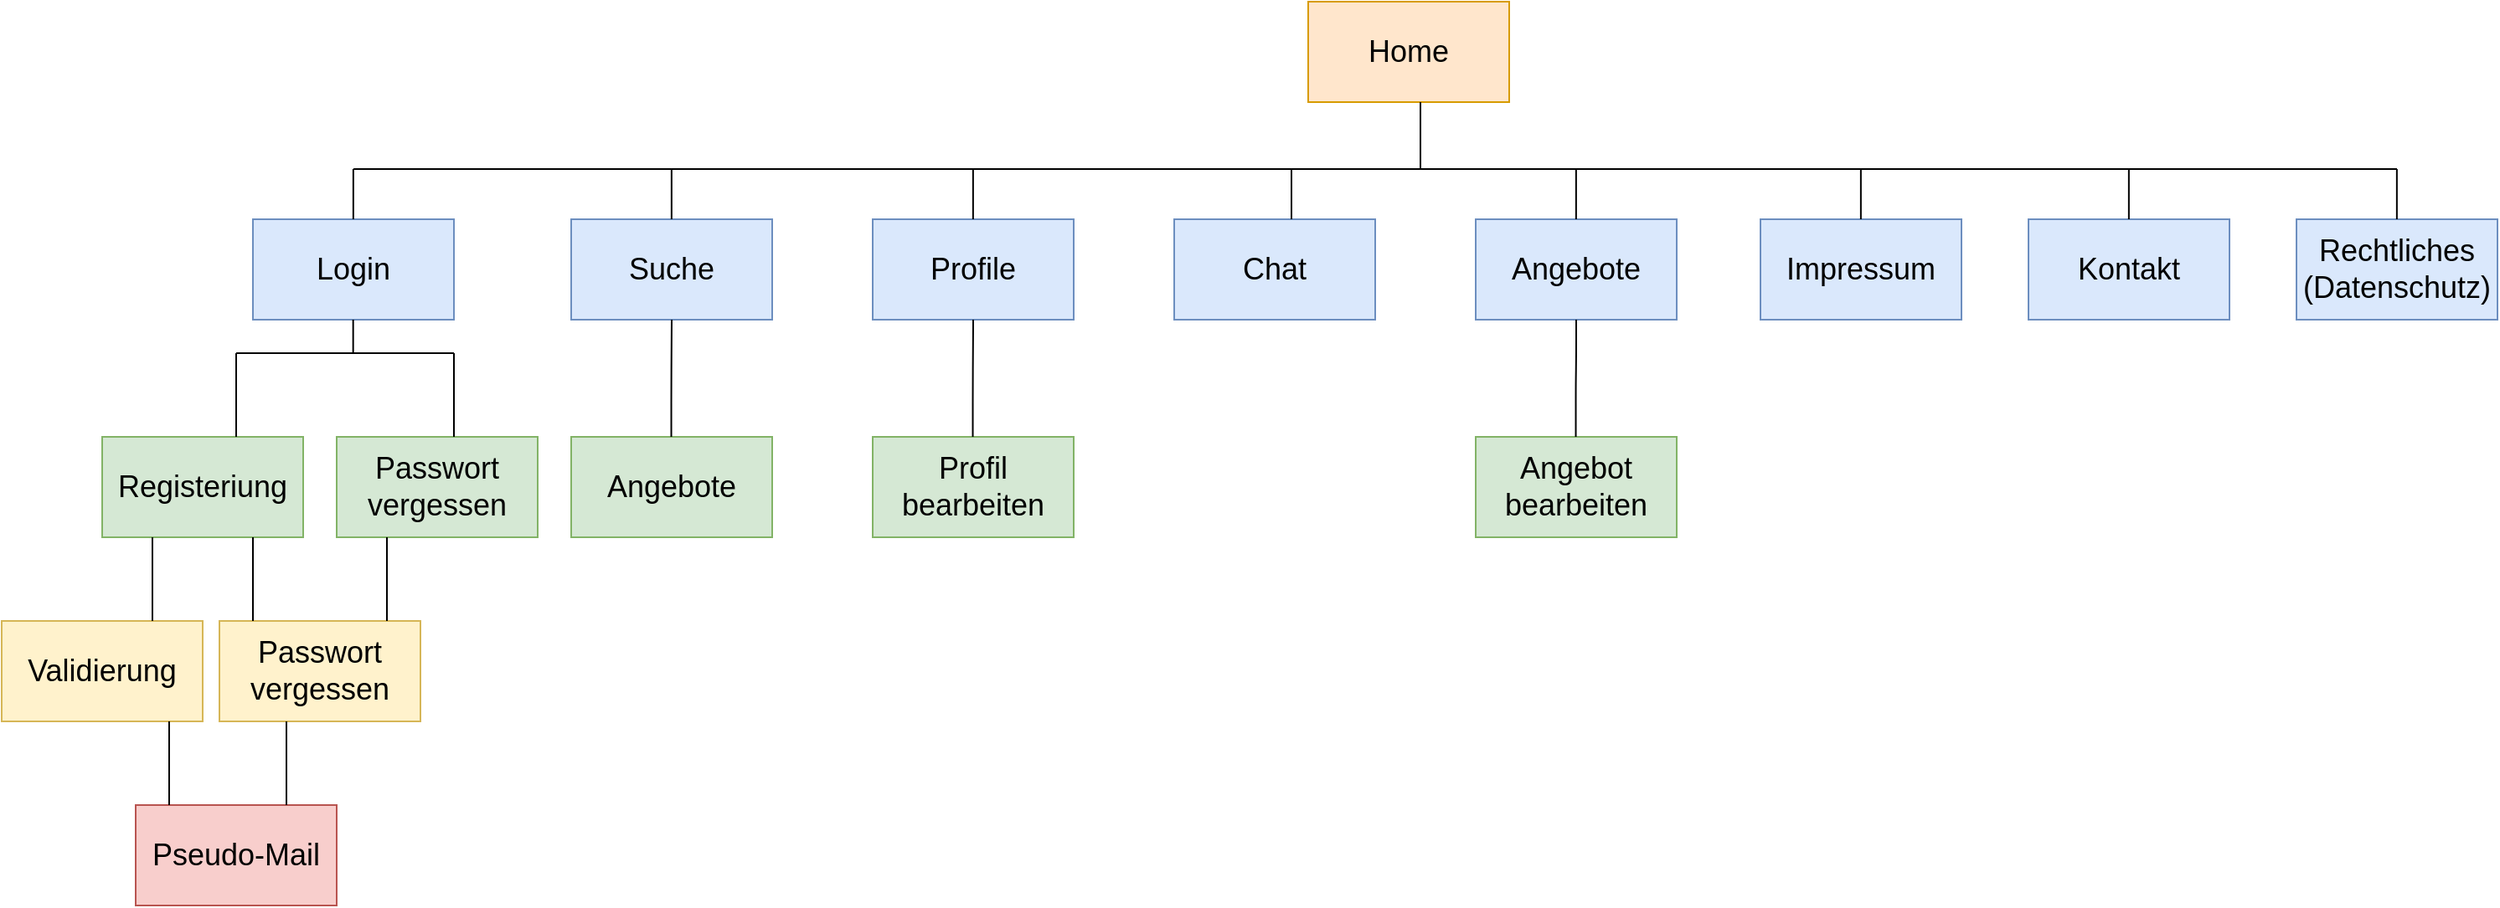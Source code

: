 <mxfile version="13.5.5" type="device"><diagram id="5hOMi4Wbrx62xTixSDHL" name="Page-1"><mxGraphModel dx="2108" dy="1222" grid="1" gridSize="10" guides="1" tooltips="1" connect="1" arrows="1" fold="1" page="1" pageScale="1" pageWidth="1654" pageHeight="1169" math="0" shadow="0"><root><mxCell id="0"/><mxCell id="1" parent="0"/><mxCell id="PP1_gBIOd8uhh5gkM7Vg-1" value="&lt;font style=&quot;font-size: 18px;&quot;&gt;Home&lt;/font&gt;" style="rounded=0;whiteSpace=wrap;html=1;fillColor=#ffe6cc;strokeColor=#d79b00;fontSize=18;" parent="1" vertex="1"><mxGeometry x="830" y="30" width="120" height="60" as="geometry"/></mxCell><mxCell id="PP1_gBIOd8uhh5gkM7Vg-2" value="Suche" style="rounded=0;whiteSpace=wrap;html=1;fillColor=#dae8fc;strokeColor=#6c8ebf;fontStyle=0;fontSize=18;" parent="1" vertex="1"><mxGeometry x="390" y="160" width="120" height="60" as="geometry"/></mxCell><mxCell id="PP1_gBIOd8uhh5gkM7Vg-3" value="Profile" style="rounded=0;whiteSpace=wrap;html=1;fillColor=#dae8fc;strokeColor=#6c8ebf;fontStyle=0;fontSize=18;" parent="1" vertex="1"><mxGeometry x="570" y="160" width="120" height="60" as="geometry"/></mxCell><mxCell id="PP1_gBIOd8uhh5gkM7Vg-4" value="Chat" style="rounded=0;whiteSpace=wrap;html=1;fillColor=#dae8fc;strokeColor=#6c8ebf;fontStyle=0;fontSize=18;" parent="1" vertex="1"><mxGeometry x="750" y="160" width="120" height="60" as="geometry"/></mxCell><mxCell id="PP1_gBIOd8uhh5gkM7Vg-5" value="Angebote" style="rounded=0;whiteSpace=wrap;html=1;fillColor=#dae8fc;strokeColor=#6c8ebf;fontStyle=0;fontSize=18;" parent="1" vertex="1"><mxGeometry x="930" y="160" width="120" height="60" as="geometry"/></mxCell><mxCell id="PP1_gBIOd8uhh5gkM7Vg-6" value="Impressum" style="rounded=0;whiteSpace=wrap;html=1;fillColor=#dae8fc;strokeColor=#6c8ebf;fontStyle=0;fontSize=18;" parent="1" vertex="1"><mxGeometry x="1100" y="160" width="120" height="60" as="geometry"/></mxCell><mxCell id="PP1_gBIOd8uhh5gkM7Vg-7" value="Kontakt" style="rounded=0;whiteSpace=wrap;html=1;fillColor=#dae8fc;strokeColor=#6c8ebf;fontStyle=0;fontSize=18;" parent="1" vertex="1"><mxGeometry x="1260" y="160" width="120" height="60" as="geometry"/></mxCell><mxCell id="PP1_gBIOd8uhh5gkM7Vg-8" value="Rechtliches (Datenschutz)" style="rounded=0;whiteSpace=wrap;html=1;fillColor=#dae8fc;strokeColor=#6c8ebf;fontStyle=0;fontSize=18;" parent="1" vertex="1"><mxGeometry x="1420" y="160" width="120" height="60" as="geometry"/></mxCell><mxCell id="PP1_gBIOd8uhh5gkM7Vg-9" value="Login" style="rounded=0;whiteSpace=wrap;html=1;fillColor=#dae8fc;strokeColor=#6c8ebf;fontStyle=0;fontSize=18;" parent="1" vertex="1"><mxGeometry x="200" y="160" width="120" height="60" as="geometry"/></mxCell><mxCell id="PP1_gBIOd8uhh5gkM7Vg-10" style="edgeStyle=orthogonalEdgeStyle;rounded=0;orthogonalLoop=1;jettySize=auto;html=1;exitX=0.5;exitY=1;exitDx=0;exitDy=0;fontSize=18;" parent="1" source="PP1_gBIOd8uhh5gkM7Vg-1" target="PP1_gBIOd8uhh5gkM7Vg-1" edge="1"><mxGeometry relative="1" as="geometry"/></mxCell><mxCell id="PP1_gBIOd8uhh5gkM7Vg-12" value="" style="endArrow=none;html=1;strokeColor=#000000;fontStyle=0;fontSize=18;" parent="1" edge="1"><mxGeometry width="50" height="50" relative="1" as="geometry"><mxPoint x="260" y="130" as="sourcePoint"/><mxPoint x="1480" y="130" as="targetPoint"/></mxGeometry></mxCell><mxCell id="PP1_gBIOd8uhh5gkM7Vg-14" value="" style="endArrow=none;html=1;strokeColor=#000000;fontStyle=0;fontSize=18;" parent="1" edge="1"><mxGeometry width="50" height="50" relative="1" as="geometry"><mxPoint x="259.93" y="160" as="sourcePoint"/><mxPoint x="259.93" y="130" as="targetPoint"/></mxGeometry></mxCell><mxCell id="PP1_gBIOd8uhh5gkM7Vg-16" value="" style="endArrow=none;html=1;strokeColor=#000000;fontStyle=0;fontSize=18;" parent="1" edge="1"><mxGeometry width="50" height="50" relative="1" as="geometry"><mxPoint x="449.93" y="160" as="sourcePoint"/><mxPoint x="449.93" y="130" as="targetPoint"/></mxGeometry></mxCell><mxCell id="PP1_gBIOd8uhh5gkM7Vg-17" value="" style="endArrow=none;html=1;strokeColor=#000000;fontStyle=0;fontSize=18;" parent="1" edge="1"><mxGeometry width="50" height="50" relative="1" as="geometry"><mxPoint x="629.93" y="160" as="sourcePoint"/><mxPoint x="629.93" y="130" as="targetPoint"/></mxGeometry></mxCell><mxCell id="PP1_gBIOd8uhh5gkM7Vg-18" value="" style="endArrow=none;html=1;strokeColor=#000000;fontStyle=0;fontSize=18;" parent="1" edge="1"><mxGeometry width="50" height="50" relative="1" as="geometry"><mxPoint x="820" y="160" as="sourcePoint"/><mxPoint x="820" y="130" as="targetPoint"/></mxGeometry></mxCell><mxCell id="PP1_gBIOd8uhh5gkM7Vg-19" value="" style="endArrow=none;html=1;strokeColor=#000000;fontStyle=0;fontSize=18;" parent="1" edge="1"><mxGeometry width="50" height="50" relative="1" as="geometry"><mxPoint x="989.93" y="160" as="sourcePoint"/><mxPoint x="989.93" y="130" as="targetPoint"/><Array as="points"><mxPoint x="989.93" y="140"/></Array></mxGeometry></mxCell><mxCell id="PP1_gBIOd8uhh5gkM7Vg-20" value="" style="endArrow=none;html=1;strokeColor=#000000;fontSize=18;" parent="1" edge="1"><mxGeometry width="50" height="50" relative="1" as="geometry"><mxPoint x="897" y="130" as="sourcePoint"/><mxPoint x="897" y="90" as="targetPoint"/></mxGeometry></mxCell><mxCell id="PP1_gBIOd8uhh5gkM7Vg-21" value="" style="endArrow=none;html=1;strokeColor=#000000;fontStyle=0;fontSize=18;" parent="1" edge="1"><mxGeometry width="50" height="50" relative="1" as="geometry"><mxPoint x="1159.93" y="160" as="sourcePoint"/><mxPoint x="1159.93" y="130" as="targetPoint"/><Array as="points"><mxPoint x="1159.93" y="140"/></Array></mxGeometry></mxCell><mxCell id="PP1_gBIOd8uhh5gkM7Vg-22" value="" style="endArrow=none;html=1;strokeColor=#000000;fontStyle=0;fontSize=18;" parent="1" edge="1"><mxGeometry width="50" height="50" relative="1" as="geometry"><mxPoint x="1319.93" y="160" as="sourcePoint"/><mxPoint x="1319.93" y="130" as="targetPoint"/><Array as="points"><mxPoint x="1319.93" y="140"/></Array></mxGeometry></mxCell><mxCell id="PP1_gBIOd8uhh5gkM7Vg-23" value="" style="endArrow=none;html=1;strokeColor=#000000;fontStyle=0;fontSize=18;" parent="1" edge="1"><mxGeometry width="50" height="50" relative="1" as="geometry"><mxPoint x="1479.93" y="160" as="sourcePoint"/><mxPoint x="1479.93" y="130" as="targetPoint"/><Array as="points"><mxPoint x="1479.93" y="140"/></Array></mxGeometry></mxCell><mxCell id="PP1_gBIOd8uhh5gkM7Vg-24" value="Registeriung" style="rounded=0;whiteSpace=wrap;html=1;fontSize=18;fillColor=#d5e8d4;strokeColor=#82b366;" parent="1" vertex="1"><mxGeometry x="110" y="290" width="120" height="60" as="geometry"/></mxCell><mxCell id="PP1_gBIOd8uhh5gkM7Vg-25" value="Passwort&lt;br&gt;vergessen" style="rounded=0;whiteSpace=wrap;html=1;fontSize=18;fillColor=#d5e8d4;strokeColor=#82b366;" parent="1" vertex="1"><mxGeometry x="250" y="290" width="120" height="60" as="geometry"/></mxCell><mxCell id="PP1_gBIOd8uhh5gkM7Vg-26" value="Angebote" style="rounded=0;whiteSpace=wrap;html=1;fontSize=18;fillColor=#d5e8d4;strokeColor=#82b366;" parent="1" vertex="1"><mxGeometry x="390" y="290" width="120" height="60" as="geometry"/></mxCell><mxCell id="PP1_gBIOd8uhh5gkM7Vg-27" value="Profil bearbeiten" style="rounded=0;whiteSpace=wrap;html=1;fontSize=18;fillColor=#d5e8d4;strokeColor=#82b366;" parent="1" vertex="1"><mxGeometry x="570" y="290" width="120" height="60" as="geometry"/></mxCell><mxCell id="PP1_gBIOd8uhh5gkM7Vg-28" value="Angebot bearbeiten" style="rounded=0;whiteSpace=wrap;html=1;fontSize=18;fillColor=#d5e8d4;strokeColor=#82b366;" parent="1" vertex="1"><mxGeometry x="930" y="290" width="120" height="60" as="geometry"/></mxCell><mxCell id="PP1_gBIOd8uhh5gkM7Vg-29" value="" style="endArrow=none;html=1;strokeColor=#000000;fontStyle=0;fontSize=18;" parent="1" edge="1"><mxGeometry width="50" height="50" relative="1" as="geometry"><mxPoint x="190.0" y="290" as="sourcePoint"/><mxPoint x="190" y="240" as="targetPoint"/></mxGeometry></mxCell><mxCell id="PP1_gBIOd8uhh5gkM7Vg-30" value="" style="endArrow=none;html=1;strokeColor=#000000;fontStyle=0;fontSize=18;" parent="1" edge="1"><mxGeometry width="50" height="50" relative="1" as="geometry"><mxPoint x="190" y="240" as="sourcePoint"/><mxPoint x="320" y="240" as="targetPoint"/><Array as="points"><mxPoint x="220" y="240"/></Array></mxGeometry></mxCell><mxCell id="PP1_gBIOd8uhh5gkM7Vg-32" value="" style="endArrow=none;html=1;strokeColor=#000000;fontStyle=0;fontSize=18;" parent="1" edge="1"><mxGeometry width="50" height="50" relative="1" as="geometry"><mxPoint x="320" y="240" as="sourcePoint"/><mxPoint x="320" y="290" as="targetPoint"/><Array as="points"><mxPoint x="320" y="260"/></Array></mxGeometry></mxCell><mxCell id="PP1_gBIOd8uhh5gkM7Vg-33" value="" style="endArrow=none;html=1;strokeColor=#000000;fontStyle=0;fontSize=18;" parent="1" edge="1"><mxGeometry width="50" height="50" relative="1" as="geometry"><mxPoint x="259.83" y="220" as="sourcePoint"/><mxPoint x="260" y="240" as="targetPoint"/><Array as="points"><mxPoint x="259.83" y="240"/></Array></mxGeometry></mxCell><mxCell id="PP1_gBIOd8uhh5gkM7Vg-34" value="" style="endArrow=none;html=1;strokeColor=#000000;fontStyle=0;fontSize=18;exitX=0.5;exitY=1;exitDx=0;exitDy=0;" parent="1" source="PP1_gBIOd8uhh5gkM7Vg-2" edge="1"><mxGeometry width="50" height="50" relative="1" as="geometry"><mxPoint x="449.76" y="240" as="sourcePoint"/><mxPoint x="449.76" y="290" as="targetPoint"/><Array as="points"><mxPoint x="449.76" y="260"/></Array></mxGeometry></mxCell><mxCell id="PP1_gBIOd8uhh5gkM7Vg-35" value="" style="endArrow=none;html=1;strokeColor=#000000;fontStyle=0;fontSize=18;exitX=0.5;exitY=1;exitDx=0;exitDy=0;" parent="1" edge="1"><mxGeometry width="50" height="50" relative="1" as="geometry"><mxPoint x="630" y="220" as="sourcePoint"/><mxPoint x="629.76" y="290" as="targetPoint"/><Array as="points"><mxPoint x="629.76" y="260"/></Array></mxGeometry></mxCell><mxCell id="PP1_gBIOd8uhh5gkM7Vg-36" value="" style="endArrow=none;html=1;strokeColor=#000000;fontStyle=0;fontSize=18;exitX=0.5;exitY=1;exitDx=0;exitDy=0;" parent="1" edge="1"><mxGeometry width="50" height="50" relative="1" as="geometry"><mxPoint x="990" y="220" as="sourcePoint"/><mxPoint x="989.76" y="290" as="targetPoint"/><Array as="points"><mxPoint x="990" y="240"/><mxPoint x="989.76" y="260"/></Array></mxGeometry></mxCell><mxCell id="PP1_gBIOd8uhh5gkM7Vg-37" value="Passwort&lt;br&gt;vergessen" style="rounded=0;whiteSpace=wrap;html=1;fontSize=18;fillColor=#fff2cc;strokeColor=#d6b656;" parent="1" vertex="1"><mxGeometry x="180" y="400" width="120" height="60" as="geometry"/></mxCell><mxCell id="PP1_gBIOd8uhh5gkM7Vg-38" value="" style="endArrow=none;html=1;strokeColor=#000000;fontStyle=0;fontSize=18;" parent="1" edge="1"><mxGeometry width="50" height="50" relative="1" as="geometry"><mxPoint x="200" y="400" as="sourcePoint"/><mxPoint x="200" y="350" as="targetPoint"/></mxGeometry></mxCell><mxCell id="PP1_gBIOd8uhh5gkM7Vg-39" value="" style="endArrow=none;html=1;strokeColor=#000000;fontStyle=0;fontSize=18;" parent="1" edge="1"><mxGeometry width="50" height="50" relative="1" as="geometry"><mxPoint x="280" y="350" as="sourcePoint"/><mxPoint x="280" y="400" as="targetPoint"/><Array as="points"><mxPoint x="280" y="370"/></Array></mxGeometry></mxCell><mxCell id="VHKY8RvY3OdNbtLinbGH-1" value="Pseudo-Mail" style="rounded=0;whiteSpace=wrap;html=1;fontSize=18;fillColor=#f8cecc;strokeColor=#b85450;" vertex="1" parent="1"><mxGeometry x="130" y="510" width="120" height="60" as="geometry"/></mxCell><mxCell id="VHKY8RvY3OdNbtLinbGH-3" value="" style="endArrow=none;html=1;strokeColor=#000000;fontStyle=0;fontSize=18;" edge="1" parent="1"><mxGeometry width="50" height="50" relative="1" as="geometry"><mxPoint x="220" y="510" as="sourcePoint"/><mxPoint x="220" y="460" as="targetPoint"/></mxGeometry></mxCell><mxCell id="VHKY8RvY3OdNbtLinbGH-4" value="Validierung" style="rounded=0;whiteSpace=wrap;html=1;fontSize=18;fillColor=#fff2cc;strokeColor=#d6b656;" vertex="1" parent="1"><mxGeometry x="50" y="400" width="120" height="60" as="geometry"/></mxCell><mxCell id="VHKY8RvY3OdNbtLinbGH-5" value="" style="endArrow=none;html=1;strokeColor=#000000;fontStyle=0;fontSize=18;" edge="1" parent="1"><mxGeometry width="50" height="50" relative="1" as="geometry"><mxPoint x="150" y="510" as="sourcePoint"/><mxPoint x="150" y="460" as="targetPoint"/></mxGeometry></mxCell><mxCell id="VHKY8RvY3OdNbtLinbGH-6" value="" style="endArrow=none;html=1;strokeColor=#000000;fontStyle=0;fontSize=18;" edge="1" parent="1"><mxGeometry width="50" height="50" relative="1" as="geometry"><mxPoint x="140" y="400" as="sourcePoint"/><mxPoint x="140" y="350" as="targetPoint"/></mxGeometry></mxCell></root></mxGraphModel></diagram></mxfile>
